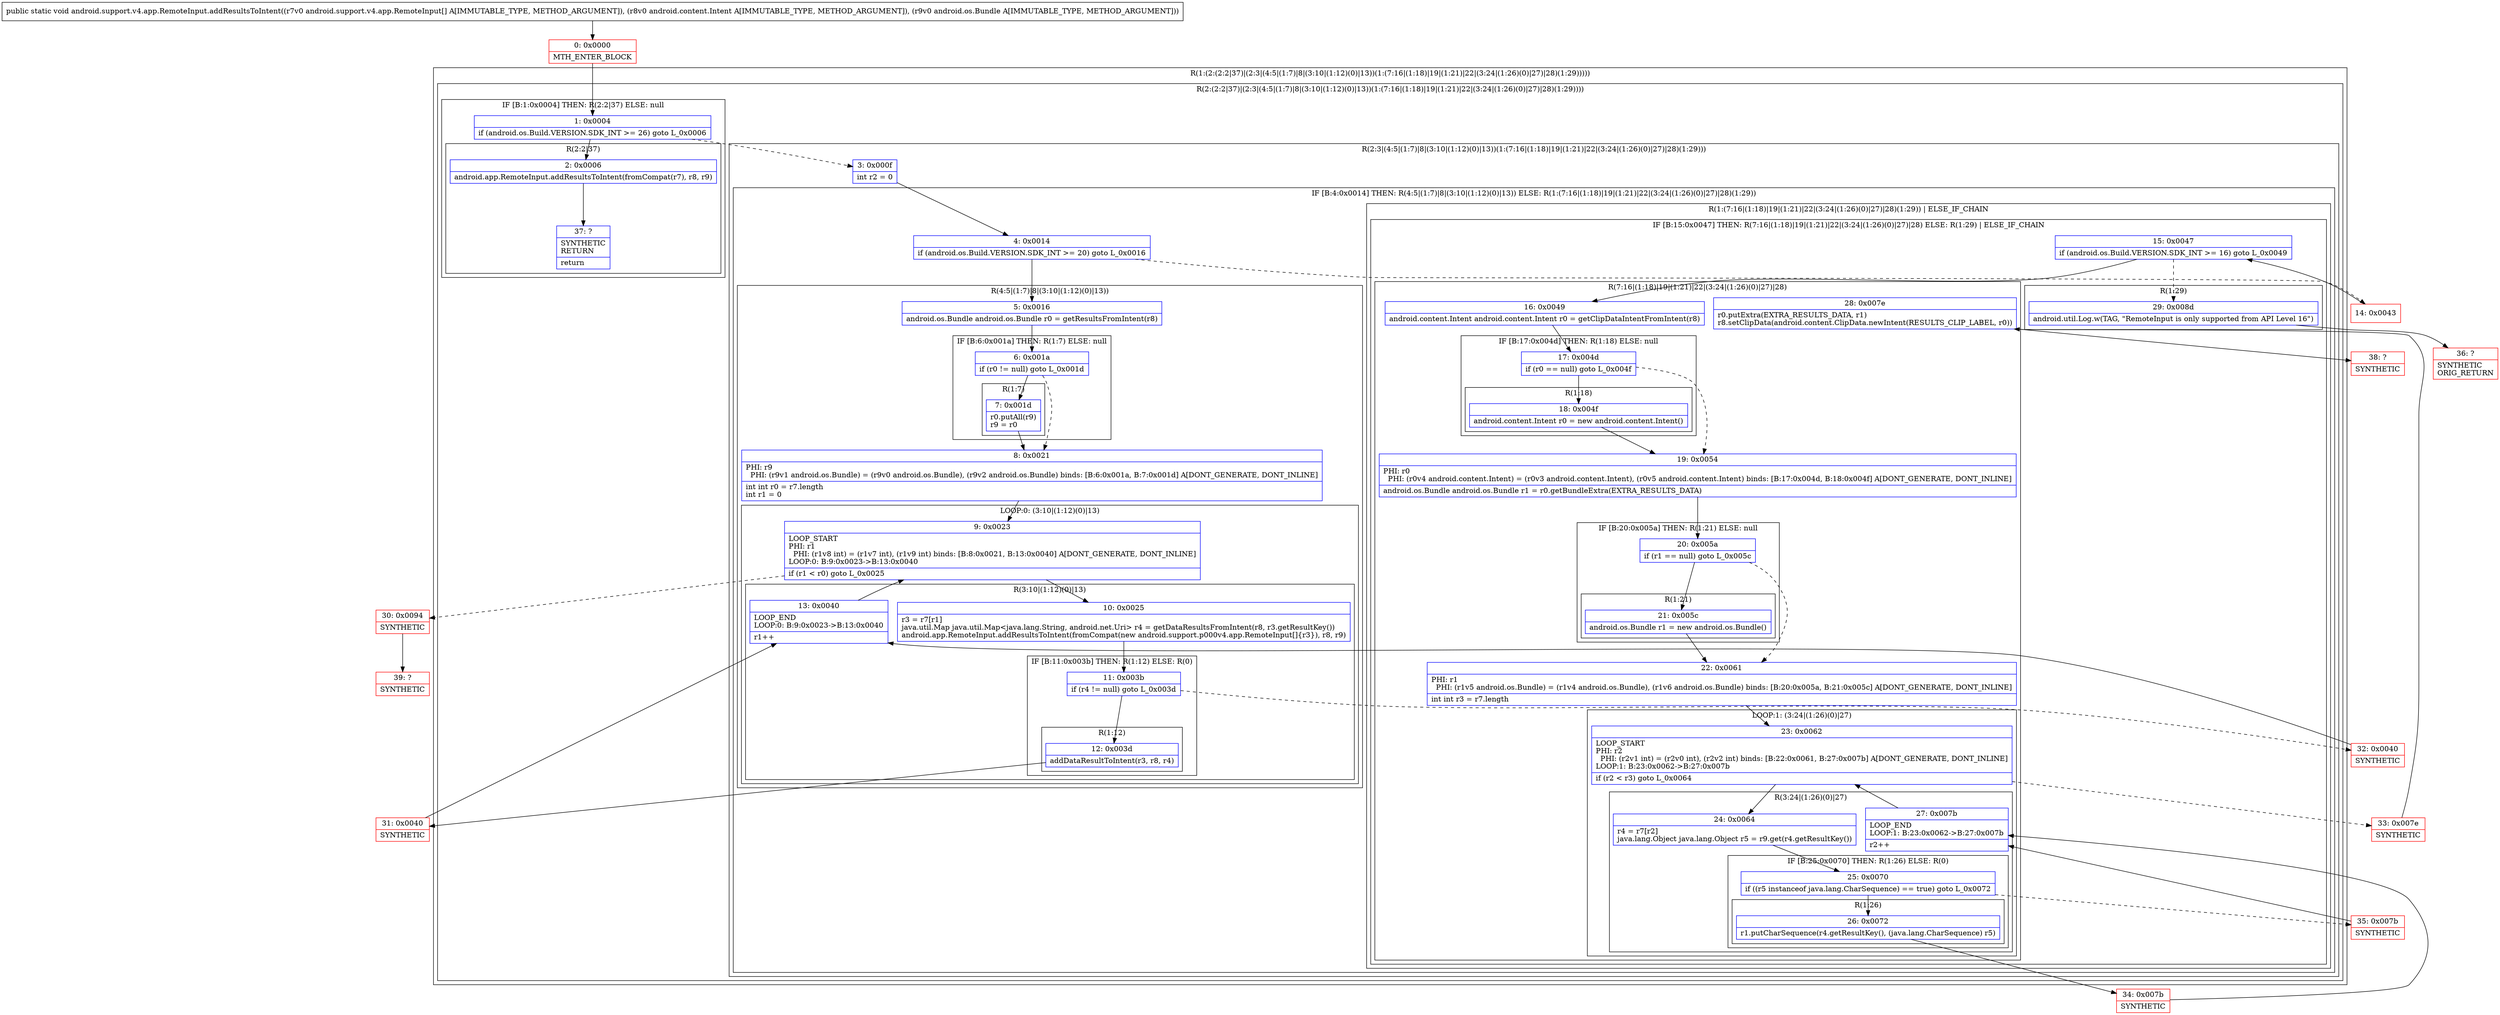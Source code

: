 digraph "CFG forandroid.support.v4.app.RemoteInput.addResultsToIntent([Landroid\/support\/v4\/app\/RemoteInput;Landroid\/content\/Intent;Landroid\/os\/Bundle;)V" {
subgraph cluster_Region_162318304 {
label = "R(1:(2:(2:2|37)|(2:3|(4:5|(1:7)|8|(3:10|(1:12)(0)|13))(1:(7:16|(1:18)|19|(1:21)|22|(3:24|(1:26)(0)|27)|28)(1:29)))))";
node [shape=record,color=blue];
subgraph cluster_Region_1186972276 {
label = "R(2:(2:2|37)|(2:3|(4:5|(1:7)|8|(3:10|(1:12)(0)|13))(1:(7:16|(1:18)|19|(1:21)|22|(3:24|(1:26)(0)|27)|28)(1:29))))";
node [shape=record,color=blue];
subgraph cluster_IfRegion_1195140474 {
label = "IF [B:1:0x0004] THEN: R(2:2|37) ELSE: null";
node [shape=record,color=blue];
Node_1 [shape=record,label="{1\:\ 0x0004|if (android.os.Build.VERSION.SDK_INT \>= 26) goto L_0x0006\l}"];
subgraph cluster_Region_766164712 {
label = "R(2:2|37)";
node [shape=record,color=blue];
Node_2 [shape=record,label="{2\:\ 0x0006|android.app.RemoteInput.addResultsToIntent(fromCompat(r7), r8, r9)\l}"];
Node_37 [shape=record,label="{37\:\ ?|SYNTHETIC\lRETURN\l|return\l}"];
}
}
subgraph cluster_Region_389761221 {
label = "R(2:3|(4:5|(1:7)|8|(3:10|(1:12)(0)|13))(1:(7:16|(1:18)|19|(1:21)|22|(3:24|(1:26)(0)|27)|28)(1:29)))";
node [shape=record,color=blue];
Node_3 [shape=record,label="{3\:\ 0x000f|int r2 = 0\l}"];
subgraph cluster_IfRegion_1121386362 {
label = "IF [B:4:0x0014] THEN: R(4:5|(1:7)|8|(3:10|(1:12)(0)|13)) ELSE: R(1:(7:16|(1:18)|19|(1:21)|22|(3:24|(1:26)(0)|27)|28)(1:29))";
node [shape=record,color=blue];
Node_4 [shape=record,label="{4\:\ 0x0014|if (android.os.Build.VERSION.SDK_INT \>= 20) goto L_0x0016\l}"];
subgraph cluster_Region_1115472499 {
label = "R(4:5|(1:7)|8|(3:10|(1:12)(0)|13))";
node [shape=record,color=blue];
Node_5 [shape=record,label="{5\:\ 0x0016|android.os.Bundle android.os.Bundle r0 = getResultsFromIntent(r8)\l}"];
subgraph cluster_IfRegion_108538755 {
label = "IF [B:6:0x001a] THEN: R(1:7) ELSE: null";
node [shape=record,color=blue];
Node_6 [shape=record,label="{6\:\ 0x001a|if (r0 != null) goto L_0x001d\l}"];
subgraph cluster_Region_1666089330 {
label = "R(1:7)";
node [shape=record,color=blue];
Node_7 [shape=record,label="{7\:\ 0x001d|r0.putAll(r9)\lr9 = r0\l}"];
}
}
Node_8 [shape=record,label="{8\:\ 0x0021|PHI: r9 \l  PHI: (r9v1 android.os.Bundle) = (r9v0 android.os.Bundle), (r9v2 android.os.Bundle) binds: [B:6:0x001a, B:7:0x001d] A[DONT_GENERATE, DONT_INLINE]\l|int int r0 = r7.length\lint r1 = 0\l}"];
subgraph cluster_LoopRegion_2051160374 {
label = "LOOP:0: (3:10|(1:12)(0)|13)";
node [shape=record,color=blue];
Node_9 [shape=record,label="{9\:\ 0x0023|LOOP_START\lPHI: r1 \l  PHI: (r1v8 int) = (r1v7 int), (r1v9 int) binds: [B:8:0x0021, B:13:0x0040] A[DONT_GENERATE, DONT_INLINE]\lLOOP:0: B:9:0x0023\-\>B:13:0x0040\l|if (r1 \< r0) goto L_0x0025\l}"];
subgraph cluster_Region_1505383706 {
label = "R(3:10|(1:12)(0)|13)";
node [shape=record,color=blue];
Node_10 [shape=record,label="{10\:\ 0x0025|r3 = r7[r1]\ljava.util.Map java.util.Map\<java.lang.String, android.net.Uri\> r4 = getDataResultsFromIntent(r8, r3.getResultKey())\landroid.app.RemoteInput.addResultsToIntent(fromCompat(new android.support.p000v4.app.RemoteInput[]\{r3\}), r8, r9)\l}"];
subgraph cluster_IfRegion_2112973572 {
label = "IF [B:11:0x003b] THEN: R(1:12) ELSE: R(0)";
node [shape=record,color=blue];
Node_11 [shape=record,label="{11\:\ 0x003b|if (r4 != null) goto L_0x003d\l}"];
subgraph cluster_Region_982676234 {
label = "R(1:12)";
node [shape=record,color=blue];
Node_12 [shape=record,label="{12\:\ 0x003d|addDataResultToIntent(r3, r8, r4)\l}"];
}
subgraph cluster_Region_1584501937 {
label = "R(0)";
node [shape=record,color=blue];
}
}
Node_13 [shape=record,label="{13\:\ 0x0040|LOOP_END\lLOOP:0: B:9:0x0023\-\>B:13:0x0040\l|r1++\l}"];
}
}
}
subgraph cluster_Region_651443305 {
label = "R(1:(7:16|(1:18)|19|(1:21)|22|(3:24|(1:26)(0)|27)|28)(1:29)) | ELSE_IF_CHAIN\l";
node [shape=record,color=blue];
subgraph cluster_IfRegion_1393306342 {
label = "IF [B:15:0x0047] THEN: R(7:16|(1:18)|19|(1:21)|22|(3:24|(1:26)(0)|27)|28) ELSE: R(1:29) | ELSE_IF_CHAIN\l";
node [shape=record,color=blue];
Node_15 [shape=record,label="{15\:\ 0x0047|if (android.os.Build.VERSION.SDK_INT \>= 16) goto L_0x0049\l}"];
subgraph cluster_Region_628863662 {
label = "R(7:16|(1:18)|19|(1:21)|22|(3:24|(1:26)(0)|27)|28)";
node [shape=record,color=blue];
Node_16 [shape=record,label="{16\:\ 0x0049|android.content.Intent android.content.Intent r0 = getClipDataIntentFromIntent(r8)\l}"];
subgraph cluster_IfRegion_726264146 {
label = "IF [B:17:0x004d] THEN: R(1:18) ELSE: null";
node [shape=record,color=blue];
Node_17 [shape=record,label="{17\:\ 0x004d|if (r0 == null) goto L_0x004f\l}"];
subgraph cluster_Region_1719265336 {
label = "R(1:18)";
node [shape=record,color=blue];
Node_18 [shape=record,label="{18\:\ 0x004f|android.content.Intent r0 = new android.content.Intent()\l}"];
}
}
Node_19 [shape=record,label="{19\:\ 0x0054|PHI: r0 \l  PHI: (r0v4 android.content.Intent) = (r0v3 android.content.Intent), (r0v5 android.content.Intent) binds: [B:17:0x004d, B:18:0x004f] A[DONT_GENERATE, DONT_INLINE]\l|android.os.Bundle android.os.Bundle r1 = r0.getBundleExtra(EXTRA_RESULTS_DATA)\l}"];
subgraph cluster_IfRegion_38322446 {
label = "IF [B:20:0x005a] THEN: R(1:21) ELSE: null";
node [shape=record,color=blue];
Node_20 [shape=record,label="{20\:\ 0x005a|if (r1 == null) goto L_0x005c\l}"];
subgraph cluster_Region_2053042729 {
label = "R(1:21)";
node [shape=record,color=blue];
Node_21 [shape=record,label="{21\:\ 0x005c|android.os.Bundle r1 = new android.os.Bundle()\l}"];
}
}
Node_22 [shape=record,label="{22\:\ 0x0061|PHI: r1 \l  PHI: (r1v5 android.os.Bundle) = (r1v4 android.os.Bundle), (r1v6 android.os.Bundle) binds: [B:20:0x005a, B:21:0x005c] A[DONT_GENERATE, DONT_INLINE]\l|int int r3 = r7.length\l}"];
subgraph cluster_LoopRegion_954999352 {
label = "LOOP:1: (3:24|(1:26)(0)|27)";
node [shape=record,color=blue];
Node_23 [shape=record,label="{23\:\ 0x0062|LOOP_START\lPHI: r2 \l  PHI: (r2v1 int) = (r2v0 int), (r2v2 int) binds: [B:22:0x0061, B:27:0x007b] A[DONT_GENERATE, DONT_INLINE]\lLOOP:1: B:23:0x0062\-\>B:27:0x007b\l|if (r2 \< r3) goto L_0x0064\l}"];
subgraph cluster_Region_1971624026 {
label = "R(3:24|(1:26)(0)|27)";
node [shape=record,color=blue];
Node_24 [shape=record,label="{24\:\ 0x0064|r4 = r7[r2]\ljava.lang.Object java.lang.Object r5 = r9.get(r4.getResultKey())\l}"];
subgraph cluster_IfRegion_1337896471 {
label = "IF [B:25:0x0070] THEN: R(1:26) ELSE: R(0)";
node [shape=record,color=blue];
Node_25 [shape=record,label="{25\:\ 0x0070|if ((r5 instanceof java.lang.CharSequence) == true) goto L_0x0072\l}"];
subgraph cluster_Region_727306583 {
label = "R(1:26)";
node [shape=record,color=blue];
Node_26 [shape=record,label="{26\:\ 0x0072|r1.putCharSequence(r4.getResultKey(), (java.lang.CharSequence) r5)\l}"];
}
subgraph cluster_Region_1793781128 {
label = "R(0)";
node [shape=record,color=blue];
}
}
Node_27 [shape=record,label="{27\:\ 0x007b|LOOP_END\lLOOP:1: B:23:0x0062\-\>B:27:0x007b\l|r2++\l}"];
}
}
Node_28 [shape=record,label="{28\:\ 0x007e|r0.putExtra(EXTRA_RESULTS_DATA, r1)\lr8.setClipData(android.content.ClipData.newIntent(RESULTS_CLIP_LABEL, r0))\l}"];
}
subgraph cluster_Region_1843049416 {
label = "R(1:29)";
node [shape=record,color=blue];
Node_29 [shape=record,label="{29\:\ 0x008d|android.util.Log.w(TAG, \"RemoteInput is only supported from API Level 16\")\l}"];
}
}
}
}
}
}
}
Node_0 [shape=record,color=red,label="{0\:\ 0x0000|MTH_ENTER_BLOCK\l}"];
Node_14 [shape=record,color=red,label="{14\:\ 0x0043}"];
Node_30 [shape=record,color=red,label="{30\:\ 0x0094|SYNTHETIC\l}"];
Node_31 [shape=record,color=red,label="{31\:\ 0x0040|SYNTHETIC\l}"];
Node_32 [shape=record,color=red,label="{32\:\ 0x0040|SYNTHETIC\l}"];
Node_33 [shape=record,color=red,label="{33\:\ 0x007e|SYNTHETIC\l}"];
Node_34 [shape=record,color=red,label="{34\:\ 0x007b|SYNTHETIC\l}"];
Node_35 [shape=record,color=red,label="{35\:\ 0x007b|SYNTHETIC\l}"];
Node_36 [shape=record,color=red,label="{36\:\ ?|SYNTHETIC\lORIG_RETURN\l}"];
Node_38 [shape=record,color=red,label="{38\:\ ?|SYNTHETIC\l}"];
Node_39 [shape=record,color=red,label="{39\:\ ?|SYNTHETIC\l}"];
MethodNode[shape=record,label="{public static void android.support.v4.app.RemoteInput.addResultsToIntent((r7v0 android.support.v4.app.RemoteInput[] A[IMMUTABLE_TYPE, METHOD_ARGUMENT]), (r8v0 android.content.Intent A[IMMUTABLE_TYPE, METHOD_ARGUMENT]), (r9v0 android.os.Bundle A[IMMUTABLE_TYPE, METHOD_ARGUMENT])) }"];
MethodNode -> Node_0;
Node_1 -> Node_2;
Node_1 -> Node_3[style=dashed];
Node_2 -> Node_37;
Node_3 -> Node_4;
Node_4 -> Node_5;
Node_4 -> Node_14[style=dashed];
Node_5 -> Node_6;
Node_6 -> Node_7;
Node_6 -> Node_8[style=dashed];
Node_7 -> Node_8;
Node_8 -> Node_9;
Node_9 -> Node_10;
Node_9 -> Node_30[style=dashed];
Node_10 -> Node_11;
Node_11 -> Node_12;
Node_11 -> Node_32[style=dashed];
Node_12 -> Node_31;
Node_13 -> Node_9;
Node_15 -> Node_16;
Node_15 -> Node_29[style=dashed];
Node_16 -> Node_17;
Node_17 -> Node_18;
Node_17 -> Node_19[style=dashed];
Node_18 -> Node_19;
Node_19 -> Node_20;
Node_20 -> Node_21;
Node_20 -> Node_22[style=dashed];
Node_21 -> Node_22;
Node_22 -> Node_23;
Node_23 -> Node_24;
Node_23 -> Node_33[style=dashed];
Node_24 -> Node_25;
Node_25 -> Node_26;
Node_25 -> Node_35[style=dashed];
Node_26 -> Node_34;
Node_27 -> Node_23;
Node_28 -> Node_38;
Node_29 -> Node_36;
Node_0 -> Node_1;
Node_14 -> Node_15;
Node_30 -> Node_39;
Node_31 -> Node_13;
Node_32 -> Node_13;
Node_33 -> Node_28;
Node_34 -> Node_27;
Node_35 -> Node_27;
}

